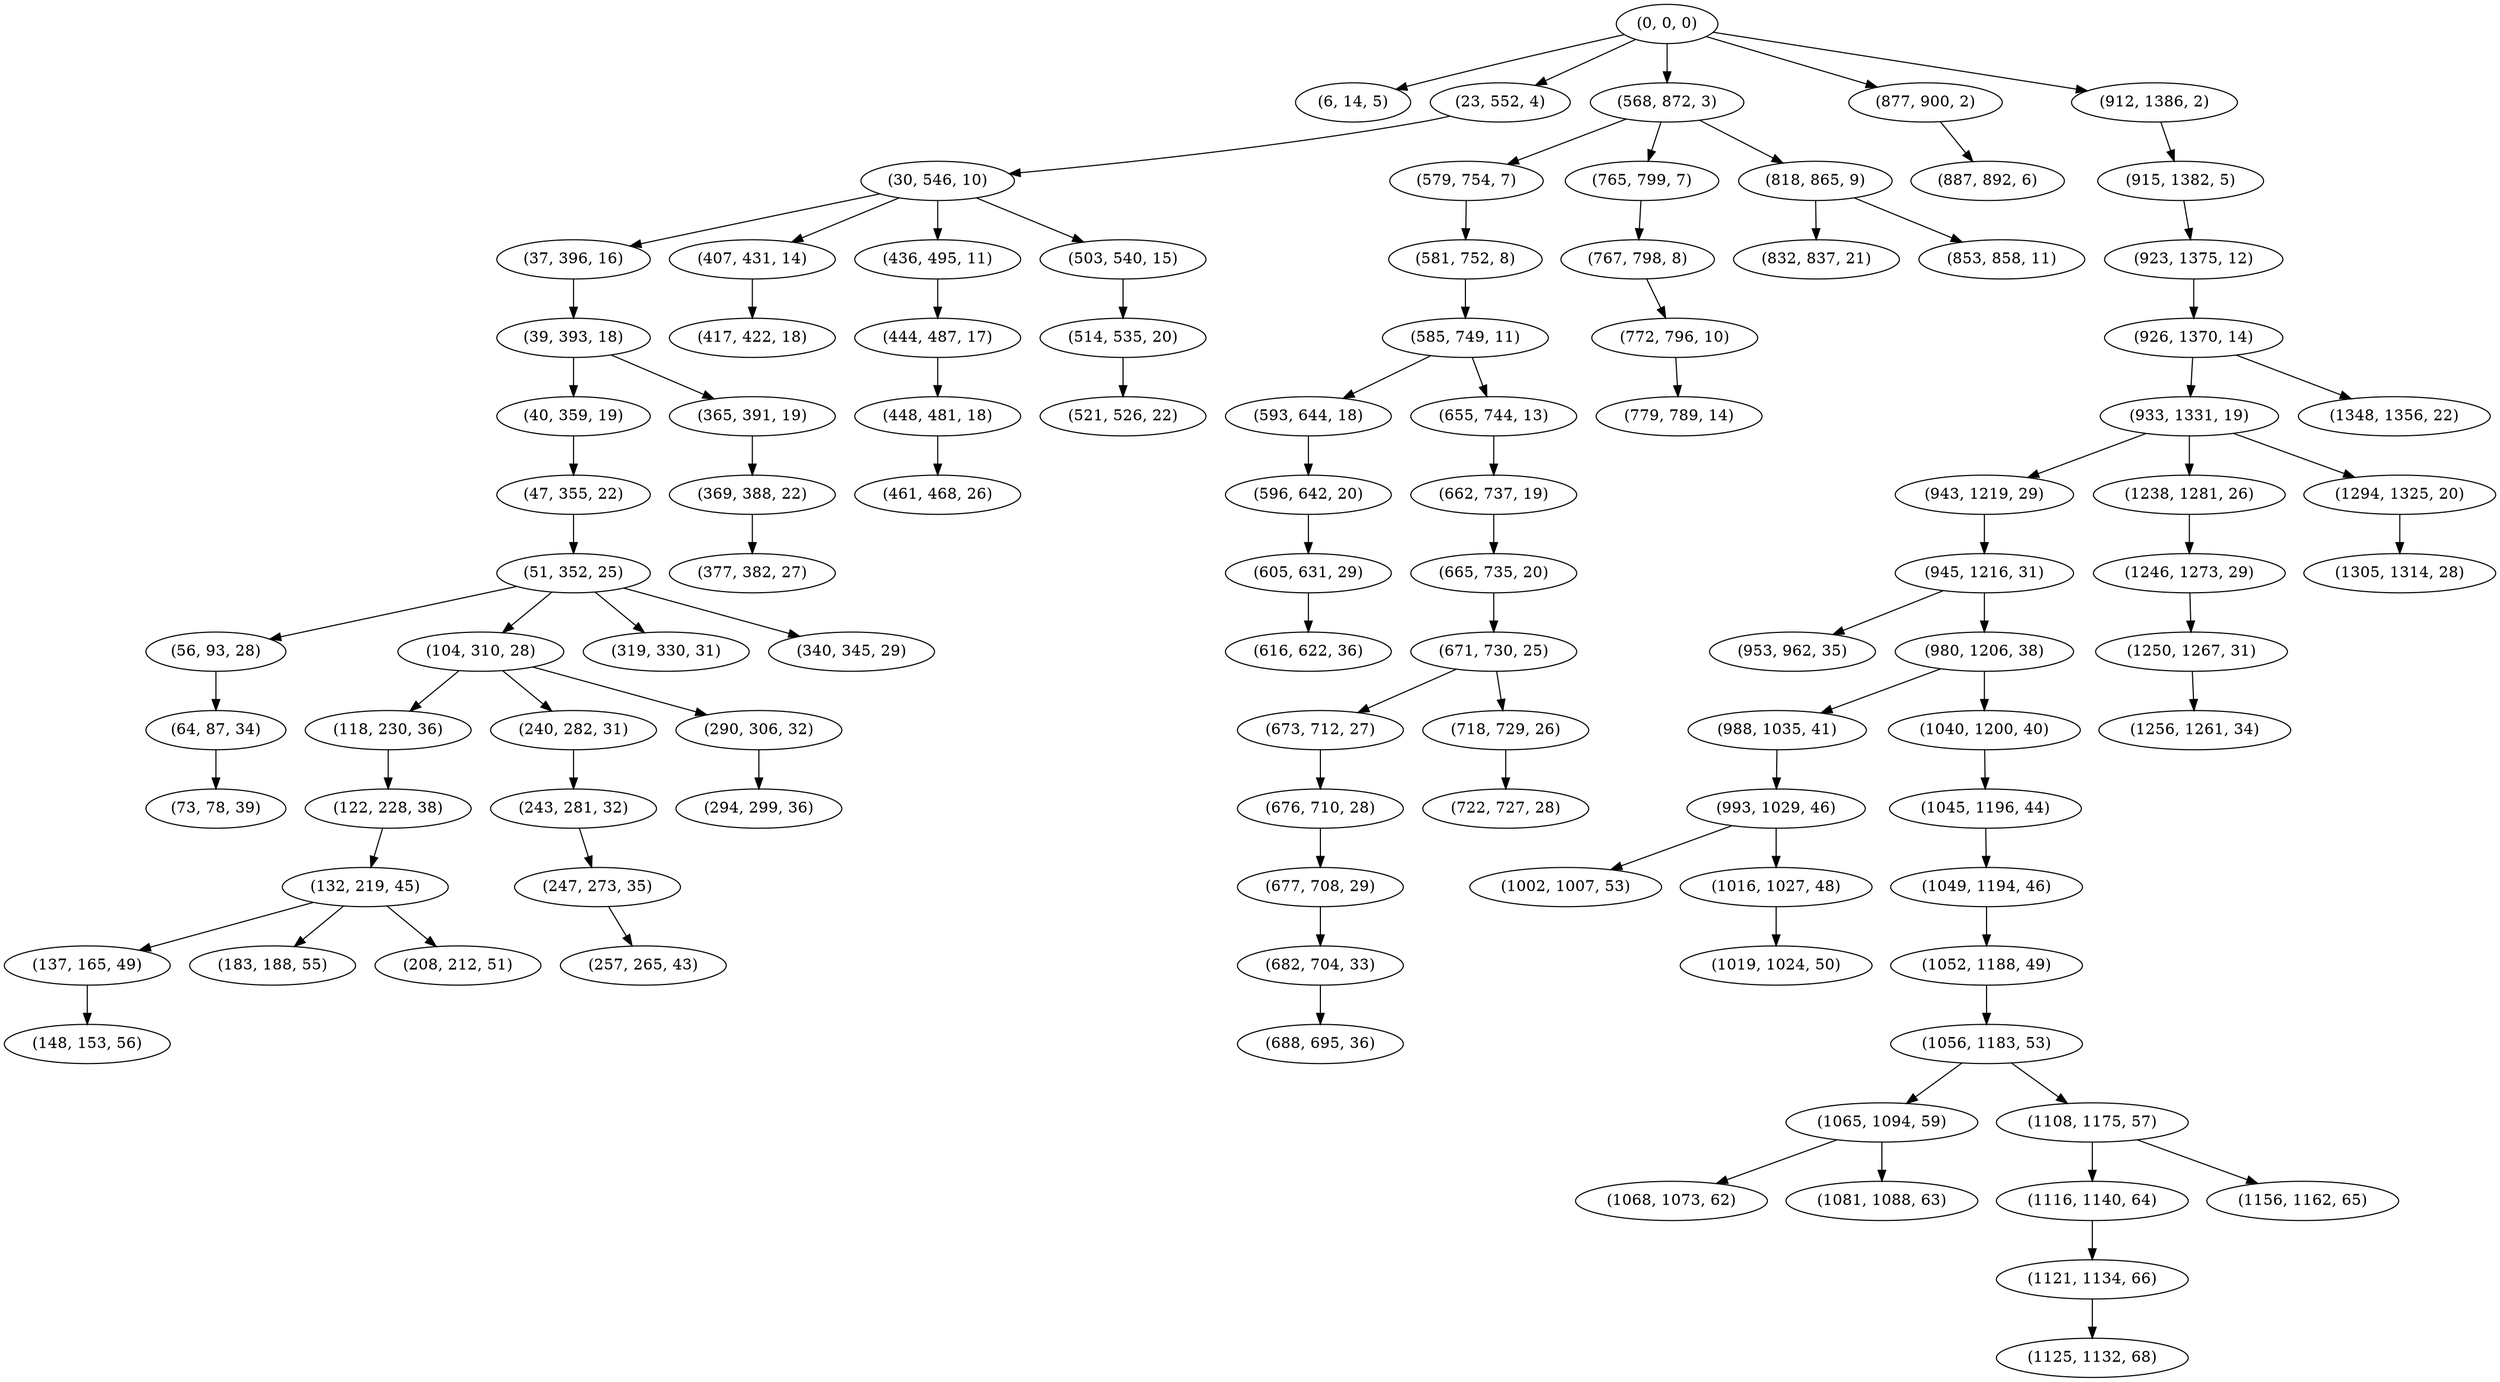 digraph tree {
    "(0, 0, 0)";
    "(6, 14, 5)";
    "(23, 552, 4)";
    "(30, 546, 10)";
    "(37, 396, 16)";
    "(39, 393, 18)";
    "(40, 359, 19)";
    "(47, 355, 22)";
    "(51, 352, 25)";
    "(56, 93, 28)";
    "(64, 87, 34)";
    "(73, 78, 39)";
    "(104, 310, 28)";
    "(118, 230, 36)";
    "(122, 228, 38)";
    "(132, 219, 45)";
    "(137, 165, 49)";
    "(148, 153, 56)";
    "(183, 188, 55)";
    "(208, 212, 51)";
    "(240, 282, 31)";
    "(243, 281, 32)";
    "(247, 273, 35)";
    "(257, 265, 43)";
    "(290, 306, 32)";
    "(294, 299, 36)";
    "(319, 330, 31)";
    "(340, 345, 29)";
    "(365, 391, 19)";
    "(369, 388, 22)";
    "(377, 382, 27)";
    "(407, 431, 14)";
    "(417, 422, 18)";
    "(436, 495, 11)";
    "(444, 487, 17)";
    "(448, 481, 18)";
    "(461, 468, 26)";
    "(503, 540, 15)";
    "(514, 535, 20)";
    "(521, 526, 22)";
    "(568, 872, 3)";
    "(579, 754, 7)";
    "(581, 752, 8)";
    "(585, 749, 11)";
    "(593, 644, 18)";
    "(596, 642, 20)";
    "(605, 631, 29)";
    "(616, 622, 36)";
    "(655, 744, 13)";
    "(662, 737, 19)";
    "(665, 735, 20)";
    "(671, 730, 25)";
    "(673, 712, 27)";
    "(676, 710, 28)";
    "(677, 708, 29)";
    "(682, 704, 33)";
    "(688, 695, 36)";
    "(718, 729, 26)";
    "(722, 727, 28)";
    "(765, 799, 7)";
    "(767, 798, 8)";
    "(772, 796, 10)";
    "(779, 789, 14)";
    "(818, 865, 9)";
    "(832, 837, 21)";
    "(853, 858, 11)";
    "(877, 900, 2)";
    "(887, 892, 6)";
    "(912, 1386, 2)";
    "(915, 1382, 5)";
    "(923, 1375, 12)";
    "(926, 1370, 14)";
    "(933, 1331, 19)";
    "(943, 1219, 29)";
    "(945, 1216, 31)";
    "(953, 962, 35)";
    "(980, 1206, 38)";
    "(988, 1035, 41)";
    "(993, 1029, 46)";
    "(1002, 1007, 53)";
    "(1016, 1027, 48)";
    "(1019, 1024, 50)";
    "(1040, 1200, 40)";
    "(1045, 1196, 44)";
    "(1049, 1194, 46)";
    "(1052, 1188, 49)";
    "(1056, 1183, 53)";
    "(1065, 1094, 59)";
    "(1068, 1073, 62)";
    "(1081, 1088, 63)";
    "(1108, 1175, 57)";
    "(1116, 1140, 64)";
    "(1121, 1134, 66)";
    "(1125, 1132, 68)";
    "(1156, 1162, 65)";
    "(1238, 1281, 26)";
    "(1246, 1273, 29)";
    "(1250, 1267, 31)";
    "(1256, 1261, 34)";
    "(1294, 1325, 20)";
    "(1305, 1314, 28)";
    "(1348, 1356, 22)";
    "(0, 0, 0)" -> "(6, 14, 5)";
    "(0, 0, 0)" -> "(23, 552, 4)";
    "(0, 0, 0)" -> "(568, 872, 3)";
    "(0, 0, 0)" -> "(877, 900, 2)";
    "(0, 0, 0)" -> "(912, 1386, 2)";
    "(23, 552, 4)" -> "(30, 546, 10)";
    "(30, 546, 10)" -> "(37, 396, 16)";
    "(30, 546, 10)" -> "(407, 431, 14)";
    "(30, 546, 10)" -> "(436, 495, 11)";
    "(30, 546, 10)" -> "(503, 540, 15)";
    "(37, 396, 16)" -> "(39, 393, 18)";
    "(39, 393, 18)" -> "(40, 359, 19)";
    "(39, 393, 18)" -> "(365, 391, 19)";
    "(40, 359, 19)" -> "(47, 355, 22)";
    "(47, 355, 22)" -> "(51, 352, 25)";
    "(51, 352, 25)" -> "(56, 93, 28)";
    "(51, 352, 25)" -> "(104, 310, 28)";
    "(51, 352, 25)" -> "(319, 330, 31)";
    "(51, 352, 25)" -> "(340, 345, 29)";
    "(56, 93, 28)" -> "(64, 87, 34)";
    "(64, 87, 34)" -> "(73, 78, 39)";
    "(104, 310, 28)" -> "(118, 230, 36)";
    "(104, 310, 28)" -> "(240, 282, 31)";
    "(104, 310, 28)" -> "(290, 306, 32)";
    "(118, 230, 36)" -> "(122, 228, 38)";
    "(122, 228, 38)" -> "(132, 219, 45)";
    "(132, 219, 45)" -> "(137, 165, 49)";
    "(132, 219, 45)" -> "(183, 188, 55)";
    "(132, 219, 45)" -> "(208, 212, 51)";
    "(137, 165, 49)" -> "(148, 153, 56)";
    "(240, 282, 31)" -> "(243, 281, 32)";
    "(243, 281, 32)" -> "(247, 273, 35)";
    "(247, 273, 35)" -> "(257, 265, 43)";
    "(290, 306, 32)" -> "(294, 299, 36)";
    "(365, 391, 19)" -> "(369, 388, 22)";
    "(369, 388, 22)" -> "(377, 382, 27)";
    "(407, 431, 14)" -> "(417, 422, 18)";
    "(436, 495, 11)" -> "(444, 487, 17)";
    "(444, 487, 17)" -> "(448, 481, 18)";
    "(448, 481, 18)" -> "(461, 468, 26)";
    "(503, 540, 15)" -> "(514, 535, 20)";
    "(514, 535, 20)" -> "(521, 526, 22)";
    "(568, 872, 3)" -> "(579, 754, 7)";
    "(568, 872, 3)" -> "(765, 799, 7)";
    "(568, 872, 3)" -> "(818, 865, 9)";
    "(579, 754, 7)" -> "(581, 752, 8)";
    "(581, 752, 8)" -> "(585, 749, 11)";
    "(585, 749, 11)" -> "(593, 644, 18)";
    "(585, 749, 11)" -> "(655, 744, 13)";
    "(593, 644, 18)" -> "(596, 642, 20)";
    "(596, 642, 20)" -> "(605, 631, 29)";
    "(605, 631, 29)" -> "(616, 622, 36)";
    "(655, 744, 13)" -> "(662, 737, 19)";
    "(662, 737, 19)" -> "(665, 735, 20)";
    "(665, 735, 20)" -> "(671, 730, 25)";
    "(671, 730, 25)" -> "(673, 712, 27)";
    "(671, 730, 25)" -> "(718, 729, 26)";
    "(673, 712, 27)" -> "(676, 710, 28)";
    "(676, 710, 28)" -> "(677, 708, 29)";
    "(677, 708, 29)" -> "(682, 704, 33)";
    "(682, 704, 33)" -> "(688, 695, 36)";
    "(718, 729, 26)" -> "(722, 727, 28)";
    "(765, 799, 7)" -> "(767, 798, 8)";
    "(767, 798, 8)" -> "(772, 796, 10)";
    "(772, 796, 10)" -> "(779, 789, 14)";
    "(818, 865, 9)" -> "(832, 837, 21)";
    "(818, 865, 9)" -> "(853, 858, 11)";
    "(877, 900, 2)" -> "(887, 892, 6)";
    "(912, 1386, 2)" -> "(915, 1382, 5)";
    "(915, 1382, 5)" -> "(923, 1375, 12)";
    "(923, 1375, 12)" -> "(926, 1370, 14)";
    "(926, 1370, 14)" -> "(933, 1331, 19)";
    "(926, 1370, 14)" -> "(1348, 1356, 22)";
    "(933, 1331, 19)" -> "(943, 1219, 29)";
    "(933, 1331, 19)" -> "(1238, 1281, 26)";
    "(933, 1331, 19)" -> "(1294, 1325, 20)";
    "(943, 1219, 29)" -> "(945, 1216, 31)";
    "(945, 1216, 31)" -> "(953, 962, 35)";
    "(945, 1216, 31)" -> "(980, 1206, 38)";
    "(980, 1206, 38)" -> "(988, 1035, 41)";
    "(980, 1206, 38)" -> "(1040, 1200, 40)";
    "(988, 1035, 41)" -> "(993, 1029, 46)";
    "(993, 1029, 46)" -> "(1002, 1007, 53)";
    "(993, 1029, 46)" -> "(1016, 1027, 48)";
    "(1016, 1027, 48)" -> "(1019, 1024, 50)";
    "(1040, 1200, 40)" -> "(1045, 1196, 44)";
    "(1045, 1196, 44)" -> "(1049, 1194, 46)";
    "(1049, 1194, 46)" -> "(1052, 1188, 49)";
    "(1052, 1188, 49)" -> "(1056, 1183, 53)";
    "(1056, 1183, 53)" -> "(1065, 1094, 59)";
    "(1056, 1183, 53)" -> "(1108, 1175, 57)";
    "(1065, 1094, 59)" -> "(1068, 1073, 62)";
    "(1065, 1094, 59)" -> "(1081, 1088, 63)";
    "(1108, 1175, 57)" -> "(1116, 1140, 64)";
    "(1108, 1175, 57)" -> "(1156, 1162, 65)";
    "(1116, 1140, 64)" -> "(1121, 1134, 66)";
    "(1121, 1134, 66)" -> "(1125, 1132, 68)";
    "(1238, 1281, 26)" -> "(1246, 1273, 29)";
    "(1246, 1273, 29)" -> "(1250, 1267, 31)";
    "(1250, 1267, 31)" -> "(1256, 1261, 34)";
    "(1294, 1325, 20)" -> "(1305, 1314, 28)";
}
